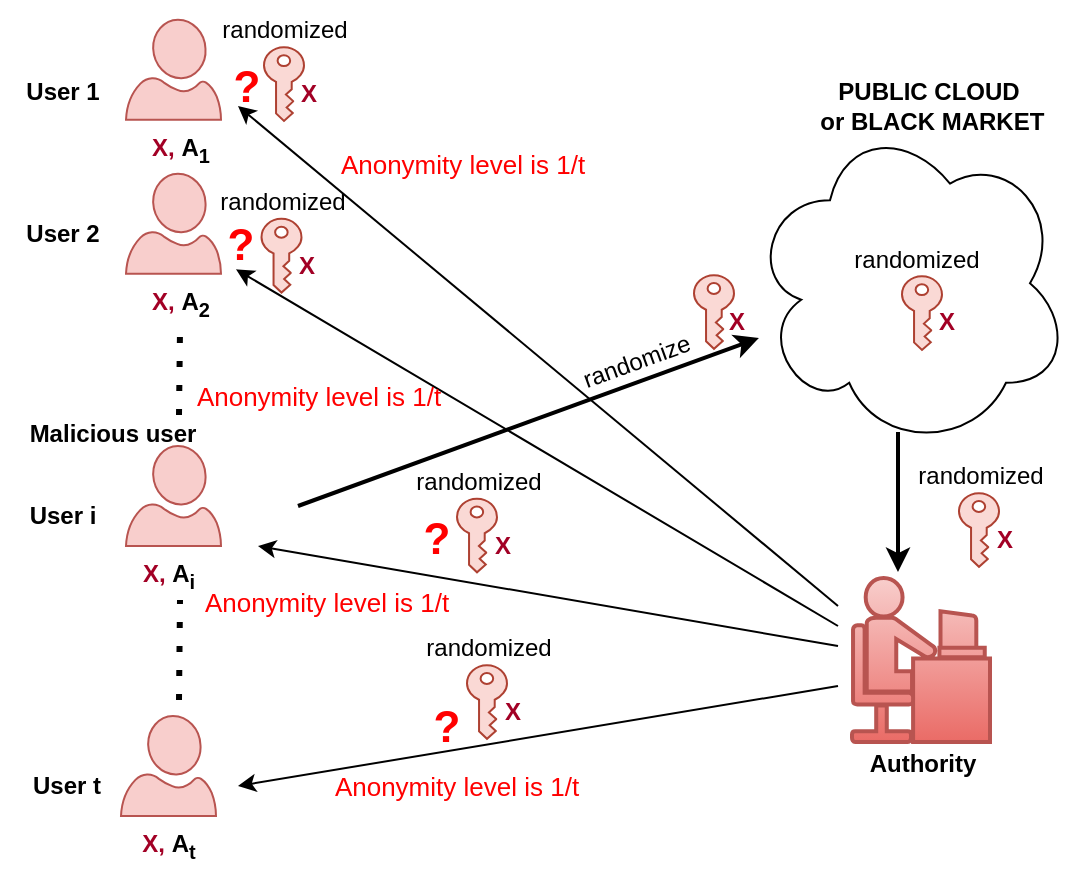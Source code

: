<mxfile version="26.1.3">
  <diagram name="Page-1" id="MSPJ96mgOh5lSCotH9mz">
    <mxGraphModel dx="1434" dy="877" grid="0" gridSize="10" guides="1" tooltips="1" connect="1" arrows="1" fold="1" page="0" pageScale="1" pageWidth="827" pageHeight="1169" math="0" shadow="0">
      <root>
        <mxCell id="0" />
        <mxCell id="1" parent="0" />
        <mxCell id="n5RHkHqT4ALhM9qjToj5-1" value="" style="ellipse;shape=cloud;whiteSpace=wrap;html=1;" parent="1" vertex="1">
          <mxGeometry x="466" y="285.58" width="160" height="166" as="geometry" />
        </mxCell>
        <mxCell id="n5RHkHqT4ALhM9qjToj5-2" value="" style="verticalLabelPosition=bottom;html=1;verticalAlign=top;align=center;strokeColor=#b85450;fillColor=#f8cecc;shape=mxgraph.azure.user;" parent="1" vertex="1">
          <mxGeometry x="154" y="236.86" width="47.5" height="50" as="geometry" />
        </mxCell>
        <mxCell id="n5RHkHqT4ALhM9qjToj5-3" value="" style="verticalLabelPosition=bottom;html=1;verticalAlign=top;align=center;strokeColor=#b85450;fillColor=#f8cecc;shape=mxgraph.azure.user;" parent="1" vertex="1">
          <mxGeometry x="154" y="450" width="47.5" height="50" as="geometry" />
        </mxCell>
        <mxCell id="n5RHkHqT4ALhM9qjToj5-4" value="" style="verticalLabelPosition=bottom;html=1;verticalAlign=top;align=center;strokeColor=#b85450;fillColor=#f8cecc;shape=mxgraph.azure.user;" parent="1" vertex="1">
          <mxGeometry x="151.5" y="585" width="47.5" height="50" as="geometry" />
        </mxCell>
        <mxCell id="n5RHkHqT4ALhM9qjToj5-5" value="&lt;font color=&quot;#a20025&quot;&gt;X,&lt;/font&gt;&amp;nbsp;A&lt;sub&gt;1&lt;/sub&gt;" style="text;html=1;align=center;verticalAlign=middle;resizable=0;points=[];autosize=1;strokeColor=none;fillColor=none;fontStyle=1" parent="1" vertex="1">
          <mxGeometry x="156" y="286.86" width="50" height="30" as="geometry" />
        </mxCell>
        <mxCell id="n5RHkHqT4ALhM9qjToj5-6" value="" style="sketch=0;pointerEvents=1;shadow=0;dashed=0;html=1;strokeColor=#ae4132;labelPosition=center;verticalLabelPosition=bottom;verticalAlign=top;outlineConnect=0;align=center;shape=mxgraph.office.security.key_permissions;fillColor=#fad9d5;rotation=0;" parent="1" vertex="1">
          <mxGeometry x="542" y="365.15" width="20" height="36.85" as="geometry" />
        </mxCell>
        <mxCell id="n5RHkHqT4ALhM9qjToj5-7" value="PUBLIC CLOUD&lt;div&gt;&amp;nbsp;or BLACK MARKET&lt;/div&gt;" style="text;html=1;align=center;verticalAlign=middle;resizable=0;points=[];autosize=1;strokeColor=none;fillColor=none;fontStyle=1" parent="1" vertex="1">
          <mxGeometry x="490" y="259.86" width="130" height="40" as="geometry" />
        </mxCell>
        <mxCell id="n5RHkHqT4ALhM9qjToj5-8" value="randomized" style="text;html=1;align=center;verticalAlign=middle;resizable=0;points=[];autosize=1;strokeColor=none;fillColor=none;fontStyle=0" parent="1" vertex="1">
          <mxGeometry x="504" y="342" width="90" height="30" as="geometry" />
        </mxCell>
        <mxCell id="n5RHkHqT4ALhM9qjToj5-9" value="" style="sketch=0;pointerEvents=1;shadow=0;dashed=0;html=1;strokeColor=#ae4132;labelPosition=center;verticalLabelPosition=bottom;verticalAlign=top;outlineConnect=0;align=center;shape=mxgraph.office.security.key_permissions;fillColor=#fad9d5;rotation=0;" parent="1" vertex="1">
          <mxGeometry x="438" y="364.57" width="20" height="36.85" as="geometry" />
        </mxCell>
        <mxCell id="n5RHkHqT4ALhM9qjToj5-10" value="&lt;font color=&quot;#a20025&quot;&gt;X&lt;/font&gt;" style="text;html=1;align=center;verticalAlign=middle;resizable=0;points=[];autosize=1;strokeColor=none;fillColor=none;fontStyle=1" parent="1" vertex="1">
          <mxGeometry x="444" y="373.42" width="30" height="30" as="geometry" />
        </mxCell>
        <mxCell id="n5RHkHqT4ALhM9qjToj5-11" value="" style="endArrow=classic;html=1;rounded=0;strokeWidth=2;" parent="1" target="n5RHkHqT4ALhM9qjToj5-1" edge="1">
          <mxGeometry width="50" height="50" relative="1" as="geometry">
            <mxPoint x="240" y="480" as="sourcePoint" />
            <mxPoint x="515" y="452.75" as="targetPoint" />
          </mxGeometry>
        </mxCell>
        <mxCell id="n5RHkHqT4ALhM9qjToj5-12" value="randomize" style="text;html=1;align=center;verticalAlign=middle;resizable=0;points=[];autosize=1;strokeColor=none;fillColor=none;fontStyle=0;rotation=-20;" parent="1" vertex="1">
          <mxGeometry x="369" y="393.15" width="80" height="30" as="geometry" />
        </mxCell>
        <mxCell id="n5RHkHqT4ALhM9qjToj5-13" value="&lt;font color=&quot;#a20025&quot;&gt;X,&lt;/font&gt;&amp;nbsp;A&lt;sub&gt;i&lt;/sub&gt;" style="text;html=1;align=center;verticalAlign=middle;resizable=0;points=[];autosize=1;strokeColor=none;fillColor=none;fontStyle=1" parent="1" vertex="1">
          <mxGeometry x="150.25" y="500" width="50" height="30" as="geometry" />
        </mxCell>
        <mxCell id="n5RHkHqT4ALhM9qjToj5-14" value="&lt;font color=&quot;#a20025&quot;&gt;X,&lt;/font&gt;&amp;nbsp;A&lt;sub&gt;t&lt;/sub&gt;" style="text;html=1;align=center;verticalAlign=middle;resizable=0;points=[];autosize=1;strokeColor=none;fillColor=none;fontStyle=1" parent="1" vertex="1">
          <mxGeometry x="150.25" y="635" width="50" height="30" as="geometry" />
        </mxCell>
        <mxCell id="n5RHkHqT4ALhM9qjToj5-15" value="Malicious user" style="text;html=1;align=center;verticalAlign=middle;resizable=0;points=[];autosize=1;strokeColor=none;fillColor=none;fontStyle=1" parent="1" vertex="1">
          <mxGeometry x="96.5" y="429" width="100" height="30" as="geometry" />
        </mxCell>
        <mxCell id="n5RHkHqT4ALhM9qjToj5-16" value="" style="verticalLabelPosition=bottom;html=1;verticalAlign=top;align=center;strokeColor=#b85450;fillColor=#f8cecc;shape=mxgraph.azure.user;" parent="1" vertex="1">
          <mxGeometry x="154" y="313.86" width="47.5" height="50" as="geometry" />
        </mxCell>
        <mxCell id="n5RHkHqT4ALhM9qjToj5-17" value="&lt;font color=&quot;#a20025&quot;&gt;X,&lt;/font&gt;&amp;nbsp;A&lt;sub&gt;2&lt;/sub&gt;" style="text;html=1;align=center;verticalAlign=middle;resizable=0;points=[];autosize=1;strokeColor=none;fillColor=none;fontStyle=1" parent="1" vertex="1">
          <mxGeometry x="156" y="363.86" width="50" height="30" as="geometry" />
        </mxCell>
        <mxCell id="n5RHkHqT4ALhM9qjToj5-18" value="" style="shape=mxgraph.cisco.people.androgenous_person;html=1;pointerEvents=1;dashed=0;fillColor=#f8cecc;strokeColor=#b85450;strokeWidth=2;verticalLabelPosition=bottom;verticalAlign=top;align=center;outlineConnect=0;gradientColor=#ea6b66;" parent="1" vertex="1">
          <mxGeometry x="517" y="516" width="69" height="82" as="geometry" />
        </mxCell>
        <mxCell id="n5RHkHqT4ALhM9qjToj5-19" value="&lt;font color=&quot;#a20025&quot;&gt;X&lt;/font&gt;" style="text;html=1;align=center;verticalAlign=middle;resizable=0;points=[];autosize=1;strokeColor=none;fillColor=none;fontStyle=1" parent="1" vertex="1">
          <mxGeometry x="548.5" y="373.42" width="30" height="30" as="geometry" />
        </mxCell>
        <mxCell id="n5RHkHqT4ALhM9qjToj5-20" value="" style="endArrow=classic;html=1;rounded=0;strokeWidth=2;" parent="1" edge="1">
          <mxGeometry width="50" height="50" relative="1" as="geometry">
            <mxPoint x="540" y="443" as="sourcePoint" />
            <mxPoint x="540" y="513" as="targetPoint" />
          </mxGeometry>
        </mxCell>
        <mxCell id="n5RHkHqT4ALhM9qjToj5-21" value="" style="sketch=0;pointerEvents=1;shadow=0;dashed=0;html=1;strokeColor=#ae4132;labelPosition=center;verticalLabelPosition=bottom;verticalAlign=top;outlineConnect=0;align=center;shape=mxgraph.office.security.key_permissions;fillColor=#fad9d5;rotation=0;" parent="1" vertex="1">
          <mxGeometry x="570.5" y="473.57" width="20" height="36.85" as="geometry" />
        </mxCell>
        <mxCell id="n5RHkHqT4ALhM9qjToj5-22" value="&lt;font color=&quot;#a20025&quot;&gt;X&lt;/font&gt;" style="text;html=1;align=center;verticalAlign=middle;resizable=0;points=[];autosize=1;strokeColor=none;fillColor=none;fontStyle=1" parent="1" vertex="1">
          <mxGeometry x="577.5" y="482" width="30" height="30" as="geometry" />
        </mxCell>
        <mxCell id="n5RHkHqT4ALhM9qjToj5-23" value="" style="endArrow=classic;html=1;rounded=0;" parent="1" edge="1">
          <mxGeometry width="50" height="50" relative="1" as="geometry">
            <mxPoint x="510" y="530" as="sourcePoint" />
            <mxPoint x="210" y="280" as="targetPoint" />
          </mxGeometry>
        </mxCell>
        <mxCell id="n5RHkHqT4ALhM9qjToj5-24" value="" style="endArrow=classic;html=1;rounded=0;entryX=1.06;entryY=-0.073;entryDx=0;entryDy=0;entryPerimeter=0;" parent="1" target="n5RHkHqT4ALhM9qjToj5-17" edge="1">
          <mxGeometry width="50" height="50" relative="1" as="geometry">
            <mxPoint x="510" y="540" as="sourcePoint" />
            <mxPoint x="230" y="410" as="targetPoint" />
          </mxGeometry>
        </mxCell>
        <mxCell id="n5RHkHqT4ALhM9qjToj5-25" value="" style="endArrow=classic;html=1;rounded=0;" parent="1" edge="1">
          <mxGeometry width="50" height="50" relative="1" as="geometry">
            <mxPoint x="510" y="550" as="sourcePoint" />
            <mxPoint x="220" y="500" as="targetPoint" />
          </mxGeometry>
        </mxCell>
        <mxCell id="n5RHkHqT4ALhM9qjToj5-26" value="" style="endArrow=classic;html=1;rounded=0;" parent="1" edge="1">
          <mxGeometry width="50" height="50" relative="1" as="geometry">
            <mxPoint x="510" y="570" as="sourcePoint" />
            <mxPoint x="210" y="620" as="targetPoint" />
          </mxGeometry>
        </mxCell>
        <mxCell id="n5RHkHqT4ALhM9qjToj5-27" value="&lt;b&gt;&lt;font color=&quot;#ff0000&quot; style=&quot;font-size: 22px;&quot;&gt;?&lt;/font&gt;&lt;/b&gt;" style="text;html=1;align=center;verticalAlign=middle;resizable=0;points=[];autosize=1;strokeColor=none;fillColor=none;" parent="1" vertex="1">
          <mxGeometry x="193.75" y="250.93" width="40" height="40" as="geometry" />
        </mxCell>
        <mxCell id="n5RHkHqT4ALhM9qjToj5-28" value="&lt;b&gt;&lt;font color=&quot;#ff0000&quot; style=&quot;font-size: 22px;&quot;&gt;?&lt;/font&gt;&lt;/b&gt;" style="text;html=1;align=center;verticalAlign=middle;resizable=0;points=[];autosize=1;strokeColor=none;fillColor=none;" parent="1" vertex="1">
          <mxGeometry x="191.25" y="329.94" width="40" height="40" as="geometry" />
        </mxCell>
        <mxCell id="n5RHkHqT4ALhM9qjToj5-29" value="&lt;b&gt;&lt;font color=&quot;#ff0000&quot; style=&quot;font-size: 22px;&quot;&gt;?&lt;/font&gt;&lt;/b&gt;" style="text;html=1;align=center;verticalAlign=middle;resizable=0;points=[];autosize=1;strokeColor=none;fillColor=none;" parent="1" vertex="1">
          <mxGeometry x="289" y="477.25" width="40" height="40" as="geometry" />
        </mxCell>
        <mxCell id="n5RHkHqT4ALhM9qjToj5-30" value="&lt;b&gt;&lt;font color=&quot;#ff0000&quot; style=&quot;font-size: 22px;&quot;&gt;?&lt;/font&gt;&lt;/b&gt;" style="text;html=1;align=center;verticalAlign=middle;resizable=0;points=[];autosize=1;strokeColor=none;fillColor=none;" parent="1" vertex="1">
          <mxGeometry x="294" y="571" width="40" height="40" as="geometry" />
        </mxCell>
        <mxCell id="n5RHkHqT4ALhM9qjToj5-31" value="Authority" style="text;html=1;align=center;verticalAlign=middle;resizable=0;points=[];autosize=1;strokeColor=none;fillColor=none;fontStyle=1" parent="1" vertex="1">
          <mxGeometry x="517" y="594" width="70" height="30" as="geometry" />
        </mxCell>
        <mxCell id="n5RHkHqT4ALhM9qjToj5-32" value="" style="endArrow=none;dashed=1;html=1;dashPattern=1 3;strokeWidth=3;rounded=0;" parent="1" edge="1">
          <mxGeometry width="50" height="50" relative="1" as="geometry">
            <mxPoint x="180.5" y="577" as="sourcePoint" />
            <mxPoint x="181" y="527" as="targetPoint" />
          </mxGeometry>
        </mxCell>
        <mxCell id="n5RHkHqT4ALhM9qjToj5-33" value="" style="endArrow=none;dashed=1;html=1;dashPattern=1 3;strokeWidth=3;rounded=0;" parent="1" edge="1">
          <mxGeometry width="50" height="50" relative="1" as="geometry">
            <mxPoint x="180.5" y="434.5" as="sourcePoint" />
            <mxPoint x="181" y="392" as="targetPoint" />
          </mxGeometry>
        </mxCell>
        <mxCell id="n5RHkHqT4ALhM9qjToj5-34" value="User 1" style="text;html=1;align=center;verticalAlign=middle;resizable=0;points=[];autosize=1;strokeColor=none;fillColor=none;fontStyle=1" parent="1" vertex="1">
          <mxGeometry x="92" y="258" width="60" height="30" as="geometry" />
        </mxCell>
        <mxCell id="n5RHkHqT4ALhM9qjToj5-35" value="User 2" style="text;html=1;align=center;verticalAlign=middle;resizable=0;points=[];autosize=1;strokeColor=none;fillColor=none;fontStyle=1" parent="1" vertex="1">
          <mxGeometry x="91.5" y="329" width="60" height="30" as="geometry" />
        </mxCell>
        <mxCell id="n5RHkHqT4ALhM9qjToj5-36" value="User i" style="text;html=1;align=center;verticalAlign=middle;resizable=0;points=[];autosize=1;strokeColor=none;fillColor=none;fontStyle=1" parent="1" vertex="1">
          <mxGeometry x="96.5" y="470" width="50" height="30" as="geometry" />
        </mxCell>
        <mxCell id="n5RHkHqT4ALhM9qjToj5-37" value="User t" style="text;html=1;align=center;verticalAlign=middle;resizable=0;points=[];autosize=1;strokeColor=none;fillColor=none;fontStyle=1" parent="1" vertex="1">
          <mxGeometry x="94" y="605" width="60" height="30" as="geometry" />
        </mxCell>
        <mxCell id="n5RHkHqT4ALhM9qjToj5-38" value="randomized" style="text;html=1;align=center;verticalAlign=middle;resizable=0;points=[];autosize=1;strokeColor=none;fillColor=none;fontStyle=0" parent="1" vertex="1">
          <mxGeometry x="536" y="450" width="90" height="30" as="geometry" />
        </mxCell>
        <mxCell id="n5RHkHqT4ALhM9qjToj5-39" value="" style="sketch=0;pointerEvents=1;shadow=0;dashed=0;html=1;strokeColor=#ae4132;labelPosition=center;verticalLabelPosition=bottom;verticalAlign=top;outlineConnect=0;align=center;shape=mxgraph.office.security.key_permissions;fillColor=#fad9d5;rotation=0;" parent="1" vertex="1">
          <mxGeometry x="324.5" y="559.57" width="20" height="36.85" as="geometry" />
        </mxCell>
        <mxCell id="n5RHkHqT4ALhM9qjToj5-40" value="&lt;font color=&quot;#a20025&quot;&gt;X&lt;/font&gt;" style="text;html=1;align=center;verticalAlign=middle;resizable=0;points=[];autosize=1;strokeColor=none;fillColor=none;fontStyle=1" parent="1" vertex="1">
          <mxGeometry x="331.5" y="568.0" width="30" height="30" as="geometry" />
        </mxCell>
        <mxCell id="n5RHkHqT4ALhM9qjToj5-41" value="randomized" style="text;html=1;align=center;verticalAlign=middle;resizable=0;points=[];autosize=1;strokeColor=none;fillColor=none;fontStyle=0" parent="1" vertex="1">
          <mxGeometry x="289.5" y="536.0" width="90" height="30" as="geometry" />
        </mxCell>
        <mxCell id="n5RHkHqT4ALhM9qjToj5-42" value="" style="sketch=0;pointerEvents=1;shadow=0;dashed=0;html=1;strokeColor=#ae4132;labelPosition=center;verticalLabelPosition=bottom;verticalAlign=top;outlineConnect=0;align=center;shape=mxgraph.office.security.key_permissions;fillColor=#fad9d5;rotation=0;" parent="1" vertex="1">
          <mxGeometry x="319.5" y="476.32" width="20" height="36.85" as="geometry" />
        </mxCell>
        <mxCell id="n5RHkHqT4ALhM9qjToj5-43" value="&lt;font color=&quot;#a20025&quot;&gt;X&lt;/font&gt;" style="text;html=1;align=center;verticalAlign=middle;resizable=0;points=[];autosize=1;strokeColor=none;fillColor=none;fontStyle=1" parent="1" vertex="1">
          <mxGeometry x="326.5" y="484.75" width="30" height="30" as="geometry" />
        </mxCell>
        <mxCell id="n5RHkHqT4ALhM9qjToj5-44" value="randomized" style="text;html=1;align=center;verticalAlign=middle;resizable=0;points=[];autosize=1;strokeColor=none;fillColor=none;fontStyle=0" parent="1" vertex="1">
          <mxGeometry x="284.5" y="452.75" width="90" height="30" as="geometry" />
        </mxCell>
        <mxCell id="n5RHkHqT4ALhM9qjToj5-45" value="" style="sketch=0;pointerEvents=1;shadow=0;dashed=0;html=1;strokeColor=#ae4132;labelPosition=center;verticalLabelPosition=bottom;verticalAlign=top;outlineConnect=0;align=center;shape=mxgraph.office.security.key_permissions;fillColor=#fad9d5;rotation=0;" parent="1" vertex="1">
          <mxGeometry x="221.75" y="336.43" width="20" height="36.85" as="geometry" />
        </mxCell>
        <mxCell id="n5RHkHqT4ALhM9qjToj5-46" value="&lt;font color=&quot;#a20025&quot;&gt;X&lt;/font&gt;" style="text;html=1;align=center;verticalAlign=middle;resizable=0;points=[];autosize=1;strokeColor=none;fillColor=none;fontStyle=1" parent="1" vertex="1">
          <mxGeometry x="228.75" y="344.86" width="30" height="30" as="geometry" />
        </mxCell>
        <mxCell id="n5RHkHqT4ALhM9qjToj5-47" value="randomized" style="text;html=1;align=center;verticalAlign=middle;resizable=0;points=[];autosize=1;strokeColor=none;fillColor=none;fontStyle=0" parent="1" vertex="1">
          <mxGeometry x="186.75" y="312.86" width="90" height="30" as="geometry" />
        </mxCell>
        <mxCell id="n5RHkHqT4ALhM9qjToj5-48" value="" style="sketch=0;pointerEvents=1;shadow=0;dashed=0;html=1;strokeColor=#ae4132;labelPosition=center;verticalLabelPosition=bottom;verticalAlign=top;outlineConnect=0;align=center;shape=mxgraph.office.security.key_permissions;fillColor=#fad9d5;rotation=0;" parent="1" vertex="1">
          <mxGeometry x="223" y="250.64" width="20" height="36.85" as="geometry" />
        </mxCell>
        <mxCell id="n5RHkHqT4ALhM9qjToj5-49" value="&lt;font color=&quot;#a20025&quot;&gt;X&lt;/font&gt;" style="text;html=1;align=center;verticalAlign=middle;resizable=0;points=[];autosize=1;strokeColor=none;fillColor=none;fontStyle=1" parent="1" vertex="1">
          <mxGeometry x="230" y="259.07" width="30" height="30" as="geometry" />
        </mxCell>
        <mxCell id="n5RHkHqT4ALhM9qjToj5-50" value="randomized" style="text;html=1;align=center;verticalAlign=middle;resizable=0;points=[];autosize=1;strokeColor=none;fillColor=none;fontStyle=0" parent="1" vertex="1">
          <mxGeometry x="188" y="227.07" width="90" height="30" as="geometry" />
        </mxCell>
        <mxCell id="n5RHkHqT4ALhM9qjToj5-51" value="&lt;font style=&quot;caret-color: rgb(255, 0, 0); color: rgb(255, 0, 0); font-weight: 400; font-size: 13px;&quot;&gt;Anonymity level is&lt;/font&gt;&lt;span style=&quot;caret-color: rgb(255, 0, 0); color: rgb(255, 0, 0); font-weight: 400; font-size: 13px;&quot;&gt;&amp;nbsp;1/t&lt;/span&gt;" style="text;html=1;align=center;verticalAlign=middle;resizable=0;points=[];autosize=1;strokeColor=none;fillColor=none;fontStyle=1" parent="1" vertex="1">
          <mxGeometry x="243.75" y="605" width="150" height="30" as="geometry" />
        </mxCell>
        <mxCell id="n5RHkHqT4ALhM9qjToj5-52" value="&lt;font style=&quot;caret-color: rgb(255, 0, 0); color: rgb(255, 0, 0); font-weight: 400; font-size: 13px;&quot;&gt;Anonymity level is&lt;/font&gt;&lt;span style=&quot;caret-color: rgb(255, 0, 0); color: rgb(255, 0, 0); font-weight: 400; font-size: 13px;&quot;&gt;&amp;nbsp;1/t&lt;/span&gt;" style="text;html=1;align=center;verticalAlign=middle;resizable=0;points=[];autosize=1;strokeColor=none;fillColor=none;fontStyle=1" parent="1" vertex="1">
          <mxGeometry x="178.5" y="513" width="150" height="30" as="geometry" />
        </mxCell>
        <mxCell id="n5RHkHqT4ALhM9qjToj5-53" value="&lt;font style=&quot;caret-color: rgb(255, 0, 0); color: rgb(255, 0, 0); font-weight: 400; font-size: 13px;&quot;&gt;Anonymity level is&lt;/font&gt;&lt;span style=&quot;caret-color: rgb(255, 0, 0); color: rgb(255, 0, 0); font-weight: 400; font-size: 13px;&quot;&gt;&amp;nbsp;1/t&lt;/span&gt;" style="text;html=1;align=center;verticalAlign=middle;resizable=0;points=[];autosize=1;strokeColor=none;fillColor=none;fontStyle=1" parent="1" vertex="1">
          <mxGeometry x="247" y="294" width="150" height="30" as="geometry" />
        </mxCell>
        <mxCell id="n5RHkHqT4ALhM9qjToj5-54" value="&lt;font style=&quot;caret-color: rgb(255, 0, 0); color: rgb(255, 0, 0); font-weight: 400; font-size: 13px;&quot;&gt;Anonymity level is&lt;/font&gt;&lt;span style=&quot;caret-color: rgb(255, 0, 0); color: rgb(255, 0, 0); font-weight: 400; font-size: 13px;&quot;&gt;&amp;nbsp;1/t&lt;/span&gt;" style="text;html=1;align=center;verticalAlign=middle;resizable=0;points=[];autosize=1;strokeColor=none;fillColor=none;fontStyle=1" parent="1" vertex="1">
          <mxGeometry x="174.5" y="410.0" width="150" height="30" as="geometry" />
        </mxCell>
      </root>
    </mxGraphModel>
  </diagram>
</mxfile>
